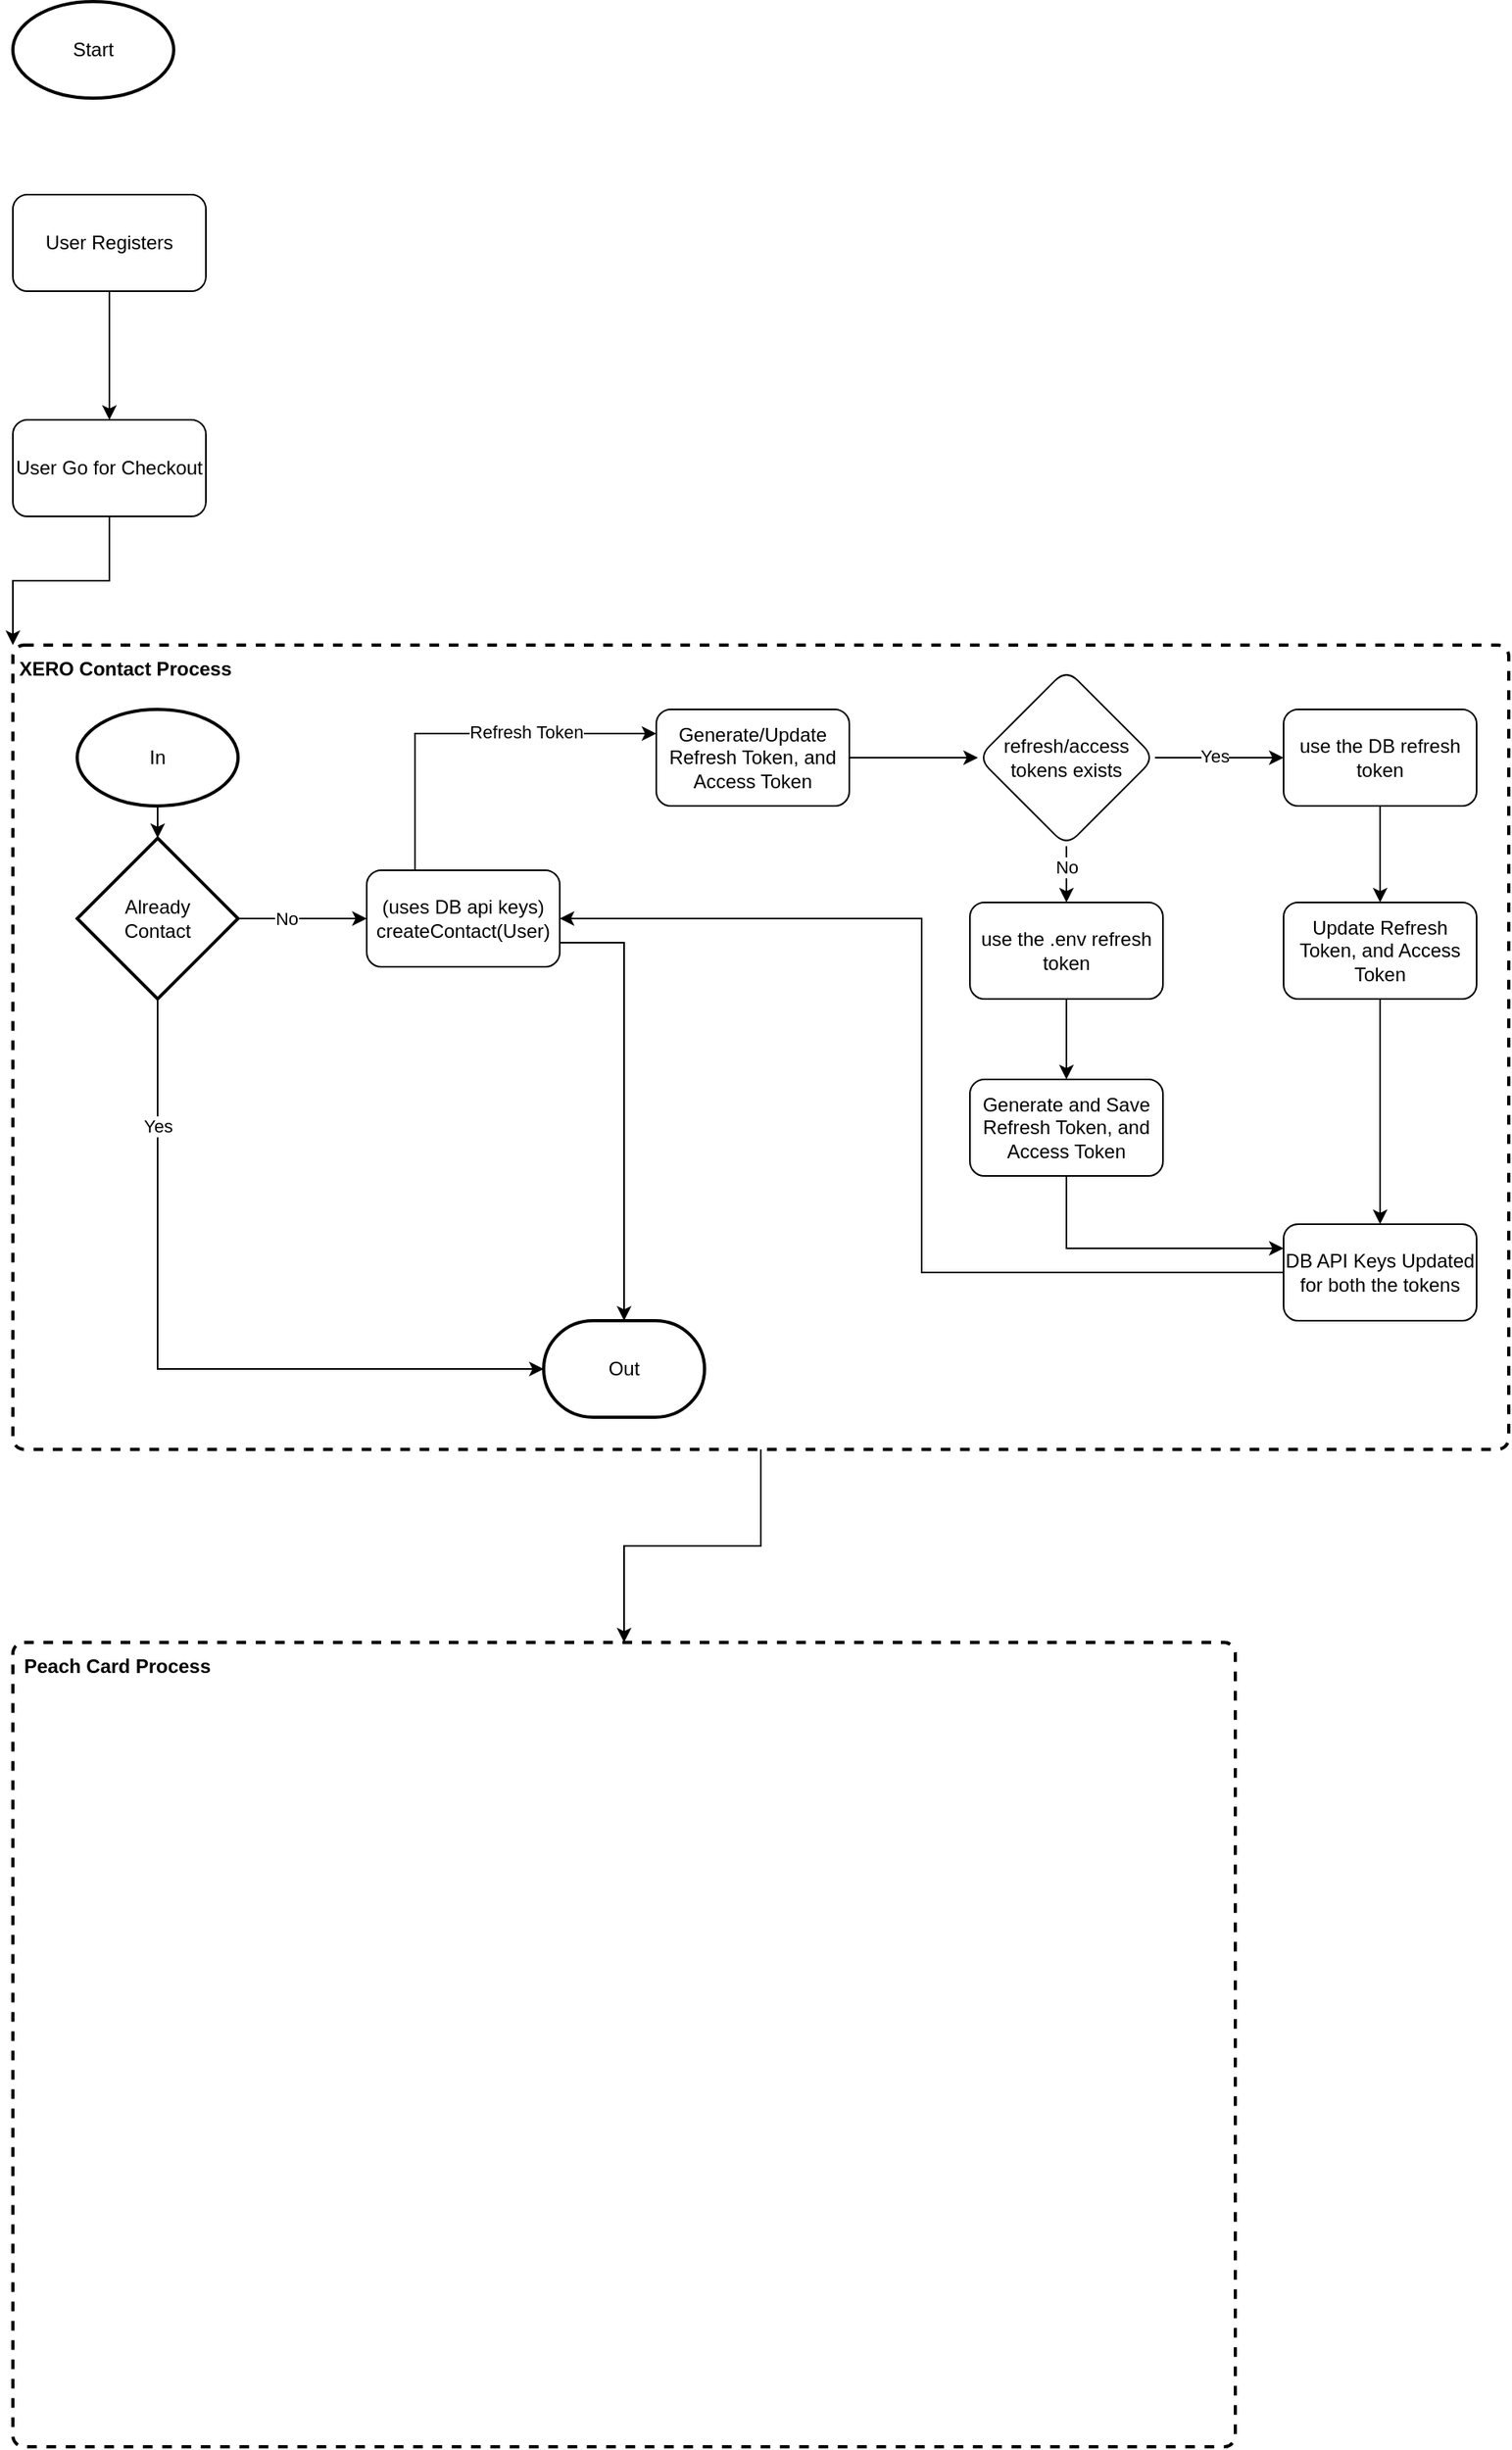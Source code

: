 <mxfile version="23.1.7" type="github">
  <diagram name="Page-1" id="QKl11aqFRnratIF972Ye">
    <mxGraphModel dx="1434" dy="746" grid="1" gridSize="10" guides="1" tooltips="1" connect="1" arrows="1" fold="1" page="1" pageScale="1" pageWidth="850" pageHeight="1100" math="0" shadow="0">
      <root>
        <mxCell id="0" />
        <mxCell id="1" parent="0" />
        <mxCell id="nfiHLe1KQ1GddXlXC8Ru-7" value="" style="rounded=1;whiteSpace=wrap;html=1;absoluteArcSize=1;arcSize=14;strokeWidth=2;dashed=1;fillColor=none;" vertex="1" parent="1">
          <mxGeometry x="40" y="440" width="930" height="500" as="geometry" />
        </mxCell>
        <mxCell id="nfiHLe1KQ1GddXlXC8Ru-4" value="" style="edgeStyle=orthogonalEdgeStyle;rounded=0;orthogonalLoop=1;jettySize=auto;html=1;" edge="1" parent="1" source="nfiHLe1KQ1GddXlXC8Ru-1" target="nfiHLe1KQ1GddXlXC8Ru-3">
          <mxGeometry relative="1" as="geometry" />
        </mxCell>
        <mxCell id="nfiHLe1KQ1GddXlXC8Ru-1" value="User Registers" style="rounded=1;whiteSpace=wrap;html=1;" vertex="1" parent="1">
          <mxGeometry x="40" y="160" width="120" height="60" as="geometry" />
        </mxCell>
        <mxCell id="nfiHLe1KQ1GddXlXC8Ru-2" value="Start" style="strokeWidth=2;html=1;shape=mxgraph.flowchart.start_1;whiteSpace=wrap;" vertex="1" parent="1">
          <mxGeometry x="40" y="40" width="100" height="60" as="geometry" />
        </mxCell>
        <mxCell id="nfiHLe1KQ1GddXlXC8Ru-8" style="edgeStyle=orthogonalEdgeStyle;rounded=0;orthogonalLoop=1;jettySize=auto;html=1;exitX=0.5;exitY=1;exitDx=0;exitDy=0;entryX=0;entryY=0;entryDx=0;entryDy=0;" edge="1" parent="1" source="nfiHLe1KQ1GddXlXC8Ru-3" target="nfiHLe1KQ1GddXlXC8Ru-7">
          <mxGeometry relative="1" as="geometry" />
        </mxCell>
        <mxCell id="nfiHLe1KQ1GddXlXC8Ru-3" value="User Go for Checkout" style="rounded=1;whiteSpace=wrap;html=1;" vertex="1" parent="1">
          <mxGeometry x="40" y="300" width="120" height="60" as="geometry" />
        </mxCell>
        <mxCell id="nfiHLe1KQ1GddXlXC8Ru-23" style="edgeStyle=orthogonalEdgeStyle;rounded=0;orthogonalLoop=1;jettySize=auto;html=1;exitX=0.5;exitY=1;exitDx=0;exitDy=0;entryX=0.5;entryY=0;entryDx=0;entryDy=0;" edge="1" parent="1" source="nfiHLe1KQ1GddXlXC8Ru-7" target="nfiHLe1KQ1GddXlXC8Ru-12">
          <mxGeometry relative="1" as="geometry" />
        </mxCell>
        <mxCell id="nfiHLe1KQ1GddXlXC8Ru-28" style="edgeStyle=orthogonalEdgeStyle;rounded=0;orthogonalLoop=1;jettySize=auto;html=1;exitX=1;exitY=0.5;exitDx=0;exitDy=0;exitPerimeter=0;entryX=0;entryY=0.5;entryDx=0;entryDy=0;" edge="1" parent="1" source="nfiHLe1KQ1GddXlXC8Ru-10" target="nfiHLe1KQ1GddXlXC8Ru-27">
          <mxGeometry relative="1" as="geometry" />
        </mxCell>
        <mxCell id="nfiHLe1KQ1GddXlXC8Ru-58" value="No" style="edgeLabel;html=1;align=center;verticalAlign=middle;resizable=0;points=[];" vertex="1" connectable="0" parent="nfiHLe1KQ1GddXlXC8Ru-28">
          <mxGeometry x="-0.25" relative="1" as="geometry">
            <mxPoint as="offset" />
          </mxGeometry>
        </mxCell>
        <mxCell id="nfiHLe1KQ1GddXlXC8Ru-10" value="Already&lt;br&gt;Contact" style="strokeWidth=2;html=1;shape=mxgraph.flowchart.decision;whiteSpace=wrap;" vertex="1" parent="1">
          <mxGeometry x="80" y="560" width="100" height="100" as="geometry" />
        </mxCell>
        <mxCell id="nfiHLe1KQ1GddXlXC8Ru-14" value="Out" style="strokeWidth=2;html=1;shape=mxgraph.flowchart.terminator;whiteSpace=wrap;" vertex="1" parent="1">
          <mxGeometry x="370" y="860" width="100" height="60" as="geometry" />
        </mxCell>
        <mxCell id="nfiHLe1KQ1GddXlXC8Ru-15" style="edgeStyle=orthogonalEdgeStyle;rounded=0;orthogonalLoop=1;jettySize=auto;html=1;exitX=0.5;exitY=1;exitDx=0;exitDy=0;exitPerimeter=0;entryX=0;entryY=0.5;entryDx=0;entryDy=0;entryPerimeter=0;" edge="1" parent="1" source="nfiHLe1KQ1GddXlXC8Ru-10" target="nfiHLe1KQ1GddXlXC8Ru-14">
          <mxGeometry relative="1" as="geometry" />
        </mxCell>
        <mxCell id="nfiHLe1KQ1GddXlXC8Ru-57" value="Yes" style="edgeLabel;html=1;align=center;verticalAlign=middle;resizable=0;points=[];" vertex="1" connectable="0" parent="nfiHLe1KQ1GddXlXC8Ru-15">
          <mxGeometry x="-0.664" relative="1" as="geometry">
            <mxPoint as="offset" />
          </mxGeometry>
        </mxCell>
        <mxCell id="nfiHLe1KQ1GddXlXC8Ru-21" value="In" style="strokeWidth=2;html=1;shape=mxgraph.flowchart.start_1;whiteSpace=wrap;" vertex="1" parent="1">
          <mxGeometry x="80" y="480" width="100" height="60" as="geometry" />
        </mxCell>
        <mxCell id="nfiHLe1KQ1GddXlXC8Ru-22" style="edgeStyle=orthogonalEdgeStyle;rounded=0;orthogonalLoop=1;jettySize=auto;html=1;exitX=0.5;exitY=1;exitDx=0;exitDy=0;exitPerimeter=0;entryX=0.5;entryY=0;entryDx=0;entryDy=0;entryPerimeter=0;" edge="1" parent="1" source="nfiHLe1KQ1GddXlXC8Ru-21" target="nfiHLe1KQ1GddXlXC8Ru-10">
          <mxGeometry relative="1" as="geometry" />
        </mxCell>
        <mxCell id="nfiHLe1KQ1GddXlXC8Ru-33" style="edgeStyle=orthogonalEdgeStyle;rounded=0;orthogonalLoop=1;jettySize=auto;html=1;exitX=0.25;exitY=0;exitDx=0;exitDy=0;entryX=0;entryY=0.25;entryDx=0;entryDy=0;" edge="1" parent="1" source="nfiHLe1KQ1GddXlXC8Ru-27" target="nfiHLe1KQ1GddXlXC8Ru-29">
          <mxGeometry relative="1" as="geometry" />
        </mxCell>
        <mxCell id="nfiHLe1KQ1GddXlXC8Ru-34" value="Refresh Token" style="edgeLabel;html=1;align=center;verticalAlign=middle;resizable=0;points=[];" vertex="1" connectable="0" parent="nfiHLe1KQ1GddXlXC8Ru-33">
          <mxGeometry x="0.081" y="-1" relative="1" as="geometry">
            <mxPoint x="27" y="-2" as="offset" />
          </mxGeometry>
        </mxCell>
        <mxCell id="nfiHLe1KQ1GddXlXC8Ru-27" value="(uses DB api keys)&lt;br&gt;createContact(User)" style="rounded=1;whiteSpace=wrap;html=1;" vertex="1" parent="1">
          <mxGeometry x="260" y="580" width="120" height="60" as="geometry" />
        </mxCell>
        <mxCell id="nfiHLe1KQ1GddXlXC8Ru-55" value="" style="edgeStyle=orthogonalEdgeStyle;rounded=0;orthogonalLoop=1;jettySize=auto;html=1;" edge="1" parent="1" source="nfiHLe1KQ1GddXlXC8Ru-29" target="nfiHLe1KQ1GddXlXC8Ru-54">
          <mxGeometry relative="1" as="geometry" />
        </mxCell>
        <mxCell id="nfiHLe1KQ1GddXlXC8Ru-29" value="Generate/Update Refresh Token, and Access Token" style="rounded=1;whiteSpace=wrap;html=1;" vertex="1" parent="1">
          <mxGeometry x="440" y="480" width="120" height="60" as="geometry" />
        </mxCell>
        <mxCell id="nfiHLe1KQ1GddXlXC8Ru-50" value="" style="group" vertex="1" connectable="0" parent="1">
          <mxGeometry x="40" y="1060" width="760" height="500" as="geometry" />
        </mxCell>
        <mxCell id="nfiHLe1KQ1GddXlXC8Ru-12" value="" style="rounded=1;whiteSpace=wrap;html=1;absoluteArcSize=1;arcSize=14;strokeWidth=2;dashed=1;fillColor=none;" vertex="1" parent="nfiHLe1KQ1GddXlXC8Ru-50">
          <mxGeometry width="760" height="500" as="geometry" />
        </mxCell>
        <mxCell id="nfiHLe1KQ1GddXlXC8Ru-49" value="Peach Card Process" style="text;html=1;align=center;verticalAlign=middle;whiteSpace=wrap;rounded=0;fontStyle=1" vertex="1" parent="nfiHLe1KQ1GddXlXC8Ru-50">
          <mxGeometry width="130" height="30" as="geometry" />
        </mxCell>
        <mxCell id="nfiHLe1KQ1GddXlXC8Ru-48" value="XERO Contact Process" style="text;html=1;align=center;verticalAlign=middle;whiteSpace=wrap;rounded=0;fontStyle=1" vertex="1" parent="1">
          <mxGeometry x="40" y="440" width="140" height="30" as="geometry" />
        </mxCell>
        <mxCell id="nfiHLe1KQ1GddXlXC8Ru-68" style="edgeStyle=orthogonalEdgeStyle;rounded=0;orthogonalLoop=1;jettySize=auto;html=1;exitX=0.5;exitY=1;exitDx=0;exitDy=0;entryX=0.5;entryY=0;entryDx=0;entryDy=0;" edge="1" parent="1" source="nfiHLe1KQ1GddXlXC8Ru-52" target="nfiHLe1KQ1GddXlXC8Ru-63">
          <mxGeometry relative="1" as="geometry" />
        </mxCell>
        <mxCell id="nfiHLe1KQ1GddXlXC8Ru-52" value="use the DB refresh token" style="rounded=1;whiteSpace=wrap;html=1;" vertex="1" parent="1">
          <mxGeometry x="830" y="480" width="120" height="60" as="geometry" />
        </mxCell>
        <mxCell id="nfiHLe1KQ1GddXlXC8Ru-61" value="" style="edgeStyle=orthogonalEdgeStyle;rounded=0;orthogonalLoop=1;jettySize=auto;html=1;" edge="1" parent="1" source="nfiHLe1KQ1GddXlXC8Ru-54" target="nfiHLe1KQ1GddXlXC8Ru-60">
          <mxGeometry relative="1" as="geometry" />
        </mxCell>
        <mxCell id="nfiHLe1KQ1GddXlXC8Ru-65" value="No" style="edgeLabel;html=1;align=center;verticalAlign=middle;resizable=0;points=[];" vertex="1" connectable="0" parent="nfiHLe1KQ1GddXlXC8Ru-61">
          <mxGeometry x="-0.422" relative="1" as="geometry">
            <mxPoint as="offset" />
          </mxGeometry>
        </mxCell>
        <mxCell id="nfiHLe1KQ1GddXlXC8Ru-64" style="edgeStyle=orthogonalEdgeStyle;rounded=0;orthogonalLoop=1;jettySize=auto;html=1;exitX=1;exitY=0.5;exitDx=0;exitDy=0;entryX=0;entryY=0.5;entryDx=0;entryDy=0;" edge="1" parent="1" source="nfiHLe1KQ1GddXlXC8Ru-54" target="nfiHLe1KQ1GddXlXC8Ru-52">
          <mxGeometry relative="1" as="geometry" />
        </mxCell>
        <mxCell id="nfiHLe1KQ1GddXlXC8Ru-66" value="Yes" style="edgeLabel;html=1;align=center;verticalAlign=middle;resizable=0;points=[];" vertex="1" connectable="0" parent="nfiHLe1KQ1GddXlXC8Ru-64">
          <mxGeometry x="-0.075" y="1" relative="1" as="geometry">
            <mxPoint as="offset" />
          </mxGeometry>
        </mxCell>
        <mxCell id="nfiHLe1KQ1GddXlXC8Ru-54" value="refresh/access tokens exists" style="rhombus;whiteSpace=wrap;html=1;rounded=1;" vertex="1" parent="1">
          <mxGeometry x="640" y="455" width="110" height="110" as="geometry" />
        </mxCell>
        <mxCell id="nfiHLe1KQ1GddXlXC8Ru-67" style="edgeStyle=orthogonalEdgeStyle;rounded=0;orthogonalLoop=1;jettySize=auto;html=1;exitX=0.5;exitY=1;exitDx=0;exitDy=0;" edge="1" parent="1" source="nfiHLe1KQ1GddXlXC8Ru-60" target="nfiHLe1KQ1GddXlXC8Ru-62">
          <mxGeometry relative="1" as="geometry" />
        </mxCell>
        <mxCell id="nfiHLe1KQ1GddXlXC8Ru-60" value="use the .env refresh token" style="whiteSpace=wrap;html=1;rounded=1;" vertex="1" parent="1">
          <mxGeometry x="635" y="600" width="120" height="60" as="geometry" />
        </mxCell>
        <mxCell id="nfiHLe1KQ1GddXlXC8Ru-71" style="edgeStyle=orthogonalEdgeStyle;rounded=0;orthogonalLoop=1;jettySize=auto;html=1;exitX=0.5;exitY=1;exitDx=0;exitDy=0;entryX=0;entryY=0.25;entryDx=0;entryDy=0;" edge="1" parent="1" source="nfiHLe1KQ1GddXlXC8Ru-62" target="nfiHLe1KQ1GddXlXC8Ru-69">
          <mxGeometry relative="1" as="geometry" />
        </mxCell>
        <mxCell id="nfiHLe1KQ1GddXlXC8Ru-62" value="Generate and Save Refresh Token, and Access Token" style="rounded=1;whiteSpace=wrap;html=1;" vertex="1" parent="1">
          <mxGeometry x="635" y="710" width="120" height="60" as="geometry" />
        </mxCell>
        <mxCell id="nfiHLe1KQ1GddXlXC8Ru-70" style="edgeStyle=orthogonalEdgeStyle;rounded=0;orthogonalLoop=1;jettySize=auto;html=1;exitX=0.5;exitY=1;exitDx=0;exitDy=0;entryX=0.5;entryY=0;entryDx=0;entryDy=0;" edge="1" parent="1" source="nfiHLe1KQ1GddXlXC8Ru-63" target="nfiHLe1KQ1GddXlXC8Ru-69">
          <mxGeometry relative="1" as="geometry" />
        </mxCell>
        <mxCell id="nfiHLe1KQ1GddXlXC8Ru-63" value="Update Refresh Token, and Access Token" style="rounded=1;whiteSpace=wrap;html=1;" vertex="1" parent="1">
          <mxGeometry x="830" y="600" width="120" height="60" as="geometry" />
        </mxCell>
        <mxCell id="nfiHLe1KQ1GddXlXC8Ru-72" style="edgeStyle=orthogonalEdgeStyle;rounded=0;orthogonalLoop=1;jettySize=auto;html=1;exitX=0;exitY=0.5;exitDx=0;exitDy=0;entryX=1;entryY=0.5;entryDx=0;entryDy=0;" edge="1" parent="1" source="nfiHLe1KQ1GddXlXC8Ru-69" target="nfiHLe1KQ1GddXlXC8Ru-27">
          <mxGeometry relative="1" as="geometry">
            <Array as="points">
              <mxPoint x="605" y="830" />
              <mxPoint x="605" y="610" />
            </Array>
          </mxGeometry>
        </mxCell>
        <mxCell id="nfiHLe1KQ1GddXlXC8Ru-69" value="DB API Keys Updated for both the tokens" style="rounded=1;whiteSpace=wrap;html=1;" vertex="1" parent="1">
          <mxGeometry x="830" y="800" width="120" height="60" as="geometry" />
        </mxCell>
        <mxCell id="nfiHLe1KQ1GddXlXC8Ru-73" style="edgeStyle=orthogonalEdgeStyle;rounded=0;orthogonalLoop=1;jettySize=auto;html=1;exitX=1;exitY=0.75;exitDx=0;exitDy=0;entryX=0.5;entryY=0;entryDx=0;entryDy=0;entryPerimeter=0;" edge="1" parent="1" source="nfiHLe1KQ1GddXlXC8Ru-27" target="nfiHLe1KQ1GddXlXC8Ru-14">
          <mxGeometry relative="1" as="geometry" />
        </mxCell>
      </root>
    </mxGraphModel>
  </diagram>
</mxfile>

